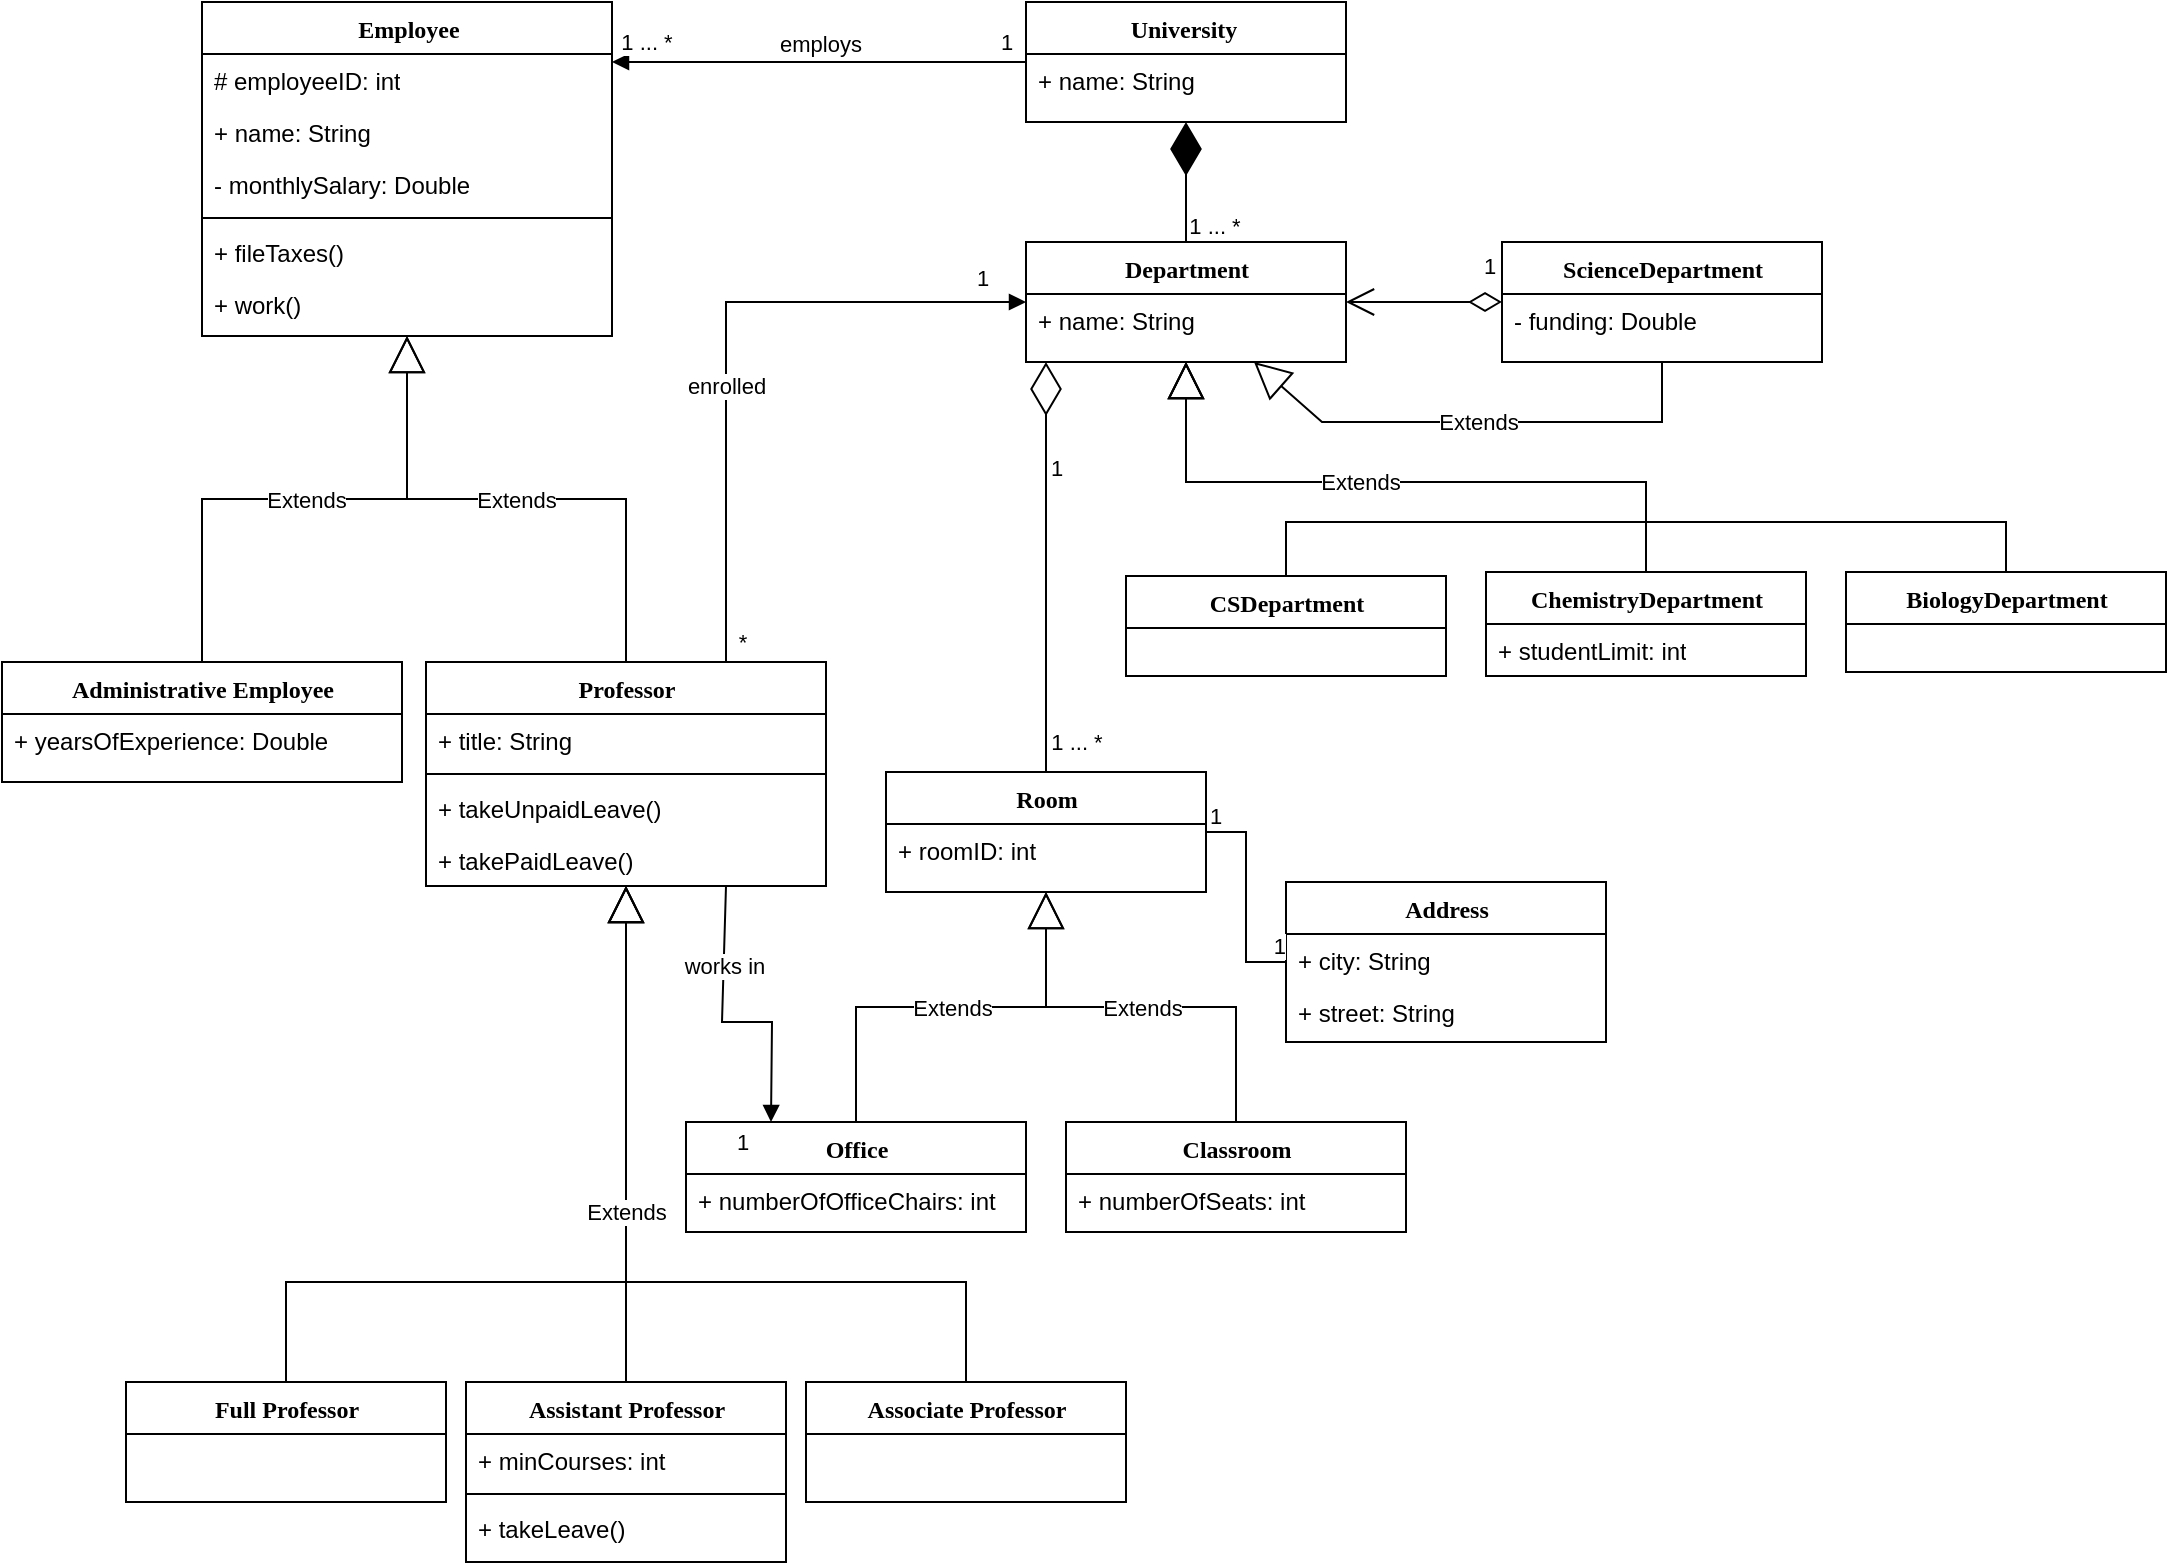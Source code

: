 <mxfile version="15.5.9" type="github">
  <diagram name="Page-1" id="6133507b-19e7-1e82-6fc7-422aa6c4b21f">
    <mxGraphModel dx="1422" dy="762" grid="1" gridSize="10" guides="1" tooltips="1" connect="1" arrows="1" fold="1" page="1" pageScale="1" pageWidth="1100" pageHeight="850" background="none" math="0" shadow="0">
      <root>
        <mxCell id="0" />
        <mxCell id="1" parent="0" />
        <mxCell id="78961159f06e98e8-17" value="University&amp;nbsp;" style="swimlane;html=1;fontStyle=1;align=center;verticalAlign=top;childLayout=stackLayout;horizontal=1;startSize=26;horizontalStack=0;resizeParent=1;resizeLast=0;collapsible=1;marginBottom=0;swimlaneFillColor=#ffffff;rounded=0;shadow=0;comic=0;labelBackgroundColor=none;strokeWidth=1;fillColor=none;fontFamily=Verdana;fontSize=12" parent="1" vertex="1">
          <mxGeometry x="522" y="40" width="160" height="60" as="geometry" />
        </mxCell>
        <mxCell id="78961159f06e98e8-23" value="+ name: String" style="text;html=1;strokeColor=none;fillColor=none;align=left;verticalAlign=top;spacingLeft=4;spacingRight=4;whiteSpace=wrap;overflow=hidden;rotatable=0;points=[[0,0.5],[1,0.5]];portConstraint=eastwest;" parent="78961159f06e98e8-17" vertex="1">
          <mxGeometry y="26" width="160" height="26" as="geometry" />
        </mxCell>
        <mxCell id="gcUvP2jghbVTYusqyTfN-41" value="" style="endArrow=diamondThin;endFill=1;endSize=24;html=1;rounded=0;edgeStyle=elbowEdgeStyle;elbow=vertical;entryX=0.5;entryY=1;entryDx=0;entryDy=0;" parent="1" source="qH-ci81VB0g3E8EAZ0NB-1" target="78961159f06e98e8-17" edge="1">
          <mxGeometry width="160" relative="1" as="geometry">
            <mxPoint x="597" y="141" as="sourcePoint" />
            <mxPoint x="687" y="400" as="targetPoint" />
          </mxGeometry>
        </mxCell>
        <mxCell id="gcUvP2jghbVTYusqyTfN-112" value="1 ... *" style="edgeLabel;html=1;align=center;verticalAlign=middle;resizable=0;points=[];" parent="gcUvP2jghbVTYusqyTfN-41" vertex="1" connectable="0">
          <mxGeometry x="-0.52" y="2" relative="1" as="geometry">
            <mxPoint x="16" y="6" as="offset" />
          </mxGeometry>
        </mxCell>
        <mxCell id="gcUvP2jghbVTYusqyTfN-43" value="ScienceDepartment" style="swimlane;html=1;fontStyle=1;align=center;verticalAlign=top;childLayout=stackLayout;horizontal=1;startSize=26;horizontalStack=0;resizeParent=1;resizeLast=0;collapsible=1;marginBottom=0;swimlaneFillColor=#ffffff;rounded=0;shadow=0;comic=0;labelBackgroundColor=none;strokeWidth=1;fillColor=none;fontFamily=Verdana;fontSize=12" parent="1" vertex="1">
          <mxGeometry x="760" y="160" width="160" height="60" as="geometry" />
        </mxCell>
        <mxCell id="qH-ci81VB0g3E8EAZ0NB-3" value="- funding: Double" style="text;html=1;strokeColor=none;fillColor=none;align=left;verticalAlign=top;spacingLeft=4;spacingRight=4;whiteSpace=wrap;overflow=hidden;rotatable=0;points=[[0,0.5],[1,0.5]];portConstraint=eastwest;" vertex="1" parent="gcUvP2jghbVTYusqyTfN-43">
          <mxGeometry y="26" width="160" height="26" as="geometry" />
        </mxCell>
        <mxCell id="gcUvP2jghbVTYusqyTfN-50" value="Room" style="swimlane;html=1;fontStyle=1;align=center;verticalAlign=top;childLayout=stackLayout;horizontal=1;startSize=26;horizontalStack=0;resizeParent=1;resizeLast=0;collapsible=1;marginBottom=0;swimlaneFillColor=#ffffff;rounded=0;shadow=0;comic=0;labelBackgroundColor=none;strokeWidth=1;fillColor=none;fontFamily=Verdana;fontSize=12" parent="1" vertex="1">
          <mxGeometry x="452" y="425" width="160" height="60" as="geometry" />
        </mxCell>
        <mxCell id="gcUvP2jghbVTYusqyTfN-51" value="+ roomID: int" style="text;html=1;strokeColor=none;fillColor=none;align=left;verticalAlign=top;spacingLeft=4;spacingRight=4;whiteSpace=wrap;overflow=hidden;rotatable=0;points=[[0,0.5],[1,0.5]];portConstraint=eastwest;" parent="gcUvP2jghbVTYusqyTfN-50" vertex="1">
          <mxGeometry y="26" width="160" height="26" as="geometry" />
        </mxCell>
        <mxCell id="gcUvP2jghbVTYusqyTfN-53" value="Classroom" style="swimlane;html=1;fontStyle=1;align=center;verticalAlign=top;childLayout=stackLayout;horizontal=1;startSize=26;horizontalStack=0;resizeParent=1;resizeLast=0;collapsible=1;marginBottom=0;swimlaneFillColor=#ffffff;rounded=0;shadow=0;comic=0;labelBackgroundColor=none;strokeWidth=1;fillColor=none;fontFamily=Verdana;fontSize=12" parent="1" vertex="1">
          <mxGeometry x="542" y="600" width="170" height="55" as="geometry" />
        </mxCell>
        <mxCell id="gcUvP2jghbVTYusqyTfN-54" value="+ numberOfSeats: int" style="text;html=1;strokeColor=none;fillColor=none;align=left;verticalAlign=top;spacingLeft=4;spacingRight=4;whiteSpace=wrap;overflow=hidden;rotatable=0;points=[[0,0.5],[1,0.5]];portConstraint=eastwest;" parent="gcUvP2jghbVTYusqyTfN-53" vertex="1">
          <mxGeometry y="26" width="170" height="26" as="geometry" />
        </mxCell>
        <mxCell id="gcUvP2jghbVTYusqyTfN-56" value="Office" style="swimlane;html=1;fontStyle=1;align=center;verticalAlign=top;childLayout=stackLayout;horizontal=1;startSize=26;horizontalStack=0;resizeParent=1;resizeLast=0;collapsible=1;marginBottom=0;swimlaneFillColor=#ffffff;rounded=0;shadow=0;comic=0;labelBackgroundColor=none;strokeWidth=1;fillColor=none;fontFamily=Verdana;fontSize=12" parent="1" vertex="1">
          <mxGeometry x="352" y="600" width="170" height="55" as="geometry" />
        </mxCell>
        <mxCell id="gcUvP2jghbVTYusqyTfN-57" value="+ numberOfOfficeChairs: int" style="text;html=1;strokeColor=none;fillColor=none;align=left;verticalAlign=top;spacingLeft=4;spacingRight=4;whiteSpace=wrap;overflow=hidden;rotatable=0;points=[[0,0.5],[1,0.5]];portConstraint=eastwest;" parent="gcUvP2jghbVTYusqyTfN-56" vertex="1">
          <mxGeometry y="26" width="170" height="26" as="geometry" />
        </mxCell>
        <mxCell id="gcUvP2jghbVTYusqyTfN-59" value="Extends" style="endArrow=block;endSize=16;endFill=0;html=1;rounded=0;edgeStyle=elbowEdgeStyle;elbow=vertical;" parent="1" source="gcUvP2jghbVTYusqyTfN-56" target="gcUvP2jghbVTYusqyTfN-50" edge="1">
          <mxGeometry width="160" relative="1" as="geometry">
            <mxPoint x="527" y="440" as="sourcePoint" />
            <mxPoint x="687" y="440" as="targetPoint" />
          </mxGeometry>
        </mxCell>
        <mxCell id="gcUvP2jghbVTYusqyTfN-61" value="Extends" style="endArrow=block;endSize=16;endFill=0;html=1;rounded=0;edgeStyle=elbowEdgeStyle;elbow=vertical;" parent="1" source="gcUvP2jghbVTYusqyTfN-53" target="gcUvP2jghbVTYusqyTfN-50" edge="1">
          <mxGeometry width="160" relative="1" as="geometry">
            <mxPoint x="527" y="440" as="sourcePoint" />
            <mxPoint x="687" y="440" as="targetPoint" />
          </mxGeometry>
        </mxCell>
        <mxCell id="gcUvP2jghbVTYusqyTfN-62" value="" style="endArrow=diamondThin;endFill=0;endSize=24;html=1;rounded=0;edgeStyle=elbowEdgeStyle;elbow=vertical;exitX=0.5;exitY=0;exitDx=0;exitDy=0;" parent="1" source="gcUvP2jghbVTYusqyTfN-50" target="qH-ci81VB0g3E8EAZ0NB-1" edge="1">
          <mxGeometry width="160" relative="1" as="geometry">
            <mxPoint x="527" y="400" as="sourcePoint" />
            <mxPoint x="687" y="400" as="targetPoint" />
            <Array as="points">
              <mxPoint x="532" y="260" />
              <mxPoint x="602" y="290" />
              <mxPoint x="592" y="390" />
            </Array>
          </mxGeometry>
        </mxCell>
        <mxCell id="gcUvP2jghbVTYusqyTfN-109" value="1" style="edgeLabel;html=1;align=center;verticalAlign=middle;resizable=0;points=[];" parent="gcUvP2jghbVTYusqyTfN-62" vertex="1" connectable="0">
          <mxGeometry x="0.74" relative="1" as="geometry">
            <mxPoint x="5" y="26" as="offset" />
          </mxGeometry>
        </mxCell>
        <mxCell id="gcUvP2jghbVTYusqyTfN-110" value="1 ... *" style="edgeLabel;html=1;align=center;verticalAlign=middle;resizable=0;points=[];" parent="gcUvP2jghbVTYusqyTfN-62" vertex="1" connectable="0">
          <mxGeometry x="-0.644" relative="1" as="geometry">
            <mxPoint x="15" y="21" as="offset" />
          </mxGeometry>
        </mxCell>
        <mxCell id="gcUvP2jghbVTYusqyTfN-68" value="Employee" style="swimlane;html=1;fontStyle=1;align=center;verticalAlign=top;childLayout=stackLayout;horizontal=1;startSize=26;horizontalStack=0;resizeParent=1;resizeLast=0;collapsible=1;marginBottom=0;swimlaneFillColor=#ffffff;rounded=0;shadow=0;comic=0;labelBackgroundColor=none;strokeWidth=1;fillColor=none;fontFamily=Verdana;fontSize=12" parent="1" vertex="1">
          <mxGeometry x="110" y="40" width="205" height="167" as="geometry" />
        </mxCell>
        <mxCell id="gcUvP2jghbVTYusqyTfN-69" value="# employeeID: int" style="text;html=1;strokeColor=none;fillColor=none;align=left;verticalAlign=top;spacingLeft=4;spacingRight=4;whiteSpace=wrap;overflow=hidden;rotatable=0;points=[[0,0.5],[1,0.5]];portConstraint=eastwest;" parent="gcUvP2jghbVTYusqyTfN-68" vertex="1">
          <mxGeometry y="26" width="205" height="26" as="geometry" />
        </mxCell>
        <mxCell id="gcUvP2jghbVTYusqyTfN-74" value="+ name: String" style="text;html=1;strokeColor=none;fillColor=none;align=left;verticalAlign=top;spacingLeft=4;spacingRight=4;whiteSpace=wrap;overflow=hidden;rotatable=0;points=[[0,0.5],[1,0.5]];portConstraint=eastwest;" parent="gcUvP2jghbVTYusqyTfN-68" vertex="1">
          <mxGeometry y="52" width="205" height="26" as="geometry" />
        </mxCell>
        <mxCell id="gcUvP2jghbVTYusqyTfN-75" value="- monthlySalary: Double" style="text;html=1;strokeColor=none;fillColor=none;align=left;verticalAlign=top;spacingLeft=4;spacingRight=4;whiteSpace=wrap;overflow=hidden;rotatable=0;points=[[0,0.5],[1,0.5]];portConstraint=eastwest;" parent="gcUvP2jghbVTYusqyTfN-68" vertex="1">
          <mxGeometry y="78" width="205" height="26" as="geometry" />
        </mxCell>
        <mxCell id="gcUvP2jghbVTYusqyTfN-70" value="" style="line;html=1;strokeWidth=1;fillColor=none;align=left;verticalAlign=middle;spacingTop=-1;spacingLeft=3;spacingRight=3;rotatable=0;labelPosition=right;points=[];portConstraint=eastwest;" parent="gcUvP2jghbVTYusqyTfN-68" vertex="1">
          <mxGeometry y="104" width="205" height="8" as="geometry" />
        </mxCell>
        <mxCell id="gcUvP2jghbVTYusqyTfN-71" value="+ fileTaxes()" style="text;html=1;strokeColor=none;fillColor=none;align=left;verticalAlign=top;spacingLeft=4;spacingRight=4;whiteSpace=wrap;overflow=hidden;rotatable=0;points=[[0,0.5],[1,0.5]];portConstraint=eastwest;" parent="gcUvP2jghbVTYusqyTfN-68" vertex="1">
          <mxGeometry y="112" width="205" height="26" as="geometry" />
        </mxCell>
        <mxCell id="gcUvP2jghbVTYusqyTfN-72" value="+ work()" style="text;html=1;strokeColor=none;fillColor=none;align=left;verticalAlign=top;spacingLeft=4;spacingRight=4;whiteSpace=wrap;overflow=hidden;rotatable=0;points=[[0,0.5],[1,0.5]];portConstraint=eastwest;" parent="gcUvP2jghbVTYusqyTfN-68" vertex="1">
          <mxGeometry y="138" width="205" height="26" as="geometry" />
        </mxCell>
        <mxCell id="gcUvP2jghbVTYusqyTfN-77" value="Administrative Employee" style="swimlane;html=1;fontStyle=1;align=center;verticalAlign=top;childLayout=stackLayout;horizontal=1;startSize=26;horizontalStack=0;resizeParent=1;resizeLast=0;collapsible=1;marginBottom=0;swimlaneFillColor=#ffffff;rounded=0;shadow=0;comic=0;labelBackgroundColor=none;strokeWidth=1;fillColor=none;fontFamily=Verdana;fontSize=12" parent="1" vertex="1">
          <mxGeometry x="10" y="370" width="200" height="60" as="geometry" />
        </mxCell>
        <mxCell id="gcUvP2jghbVTYusqyTfN-79" value="+ yearsOfExperience: Double" style="text;html=1;strokeColor=none;fillColor=none;align=left;verticalAlign=top;spacingLeft=4;spacingRight=4;whiteSpace=wrap;overflow=hidden;rotatable=0;points=[[0,0.5],[1,0.5]];portConstraint=eastwest;" parent="gcUvP2jghbVTYusqyTfN-77" vertex="1">
          <mxGeometry y="26" width="200" height="26" as="geometry" />
        </mxCell>
        <mxCell id="gcUvP2jghbVTYusqyTfN-84" value="Professor" style="swimlane;html=1;fontStyle=1;align=center;verticalAlign=top;childLayout=stackLayout;horizontal=1;startSize=26;horizontalStack=0;resizeParent=1;resizeLast=0;collapsible=1;marginBottom=0;swimlaneFillColor=#ffffff;rounded=0;shadow=0;comic=0;labelBackgroundColor=none;strokeWidth=1;fillColor=none;fontFamily=Verdana;fontSize=12" parent="1" vertex="1">
          <mxGeometry x="222" y="370" width="200" height="112" as="geometry" />
        </mxCell>
        <mxCell id="gcUvP2jghbVTYusqyTfN-85" value="+ title: String" style="text;html=1;strokeColor=none;fillColor=none;align=left;verticalAlign=top;spacingLeft=4;spacingRight=4;whiteSpace=wrap;overflow=hidden;rotatable=0;points=[[0,0.5],[1,0.5]];portConstraint=eastwest;" parent="gcUvP2jghbVTYusqyTfN-84" vertex="1">
          <mxGeometry y="26" width="200" height="26" as="geometry" />
        </mxCell>
        <mxCell id="gcUvP2jghbVTYusqyTfN-104" value="" style="line;html=1;strokeWidth=1;fillColor=none;align=left;verticalAlign=middle;spacingTop=-1;spacingLeft=3;spacingRight=3;rotatable=0;labelPosition=right;points=[];portConstraint=eastwest;" parent="gcUvP2jghbVTYusqyTfN-84" vertex="1">
          <mxGeometry y="52" width="200" height="8" as="geometry" />
        </mxCell>
        <mxCell id="qH-ci81VB0g3E8EAZ0NB-45" value="+ takeUnpaidLeave()" style="text;html=1;strokeColor=none;fillColor=none;align=left;verticalAlign=top;spacingLeft=4;spacingRight=4;whiteSpace=wrap;overflow=hidden;rotatable=0;points=[[0,0.5],[1,0.5]];portConstraint=eastwest;" vertex="1" parent="gcUvP2jghbVTYusqyTfN-84">
          <mxGeometry y="60" width="200" height="26" as="geometry" />
        </mxCell>
        <mxCell id="gcUvP2jghbVTYusqyTfN-105" value="+ takePaidLeave()" style="text;html=1;strokeColor=none;fillColor=none;align=left;verticalAlign=top;spacingLeft=4;spacingRight=4;whiteSpace=wrap;overflow=hidden;rotatable=0;points=[[0,0.5],[1,0.5]];portConstraint=eastwest;" parent="gcUvP2jghbVTYusqyTfN-84" vertex="1">
          <mxGeometry y="86" width="200" height="26" as="geometry" />
        </mxCell>
        <mxCell id="gcUvP2jghbVTYusqyTfN-86" value="Assistant Professor" style="swimlane;html=1;fontStyle=1;align=center;verticalAlign=top;childLayout=stackLayout;horizontal=1;startSize=26;horizontalStack=0;resizeParent=1;resizeLast=0;collapsible=1;marginBottom=0;swimlaneFillColor=#ffffff;rounded=0;shadow=0;comic=0;labelBackgroundColor=none;strokeWidth=1;fillColor=none;fontFamily=Verdana;fontSize=12" parent="1" vertex="1">
          <mxGeometry x="242" y="730" width="160" height="90" as="geometry" />
        </mxCell>
        <mxCell id="gcUvP2jghbVTYusqyTfN-103" value="+ minCourses: int" style="text;html=1;strokeColor=none;fillColor=none;align=left;verticalAlign=top;spacingLeft=4;spacingRight=4;whiteSpace=wrap;overflow=hidden;rotatable=0;points=[[0,0.5],[1,0.5]];portConstraint=eastwest;" parent="gcUvP2jghbVTYusqyTfN-86" vertex="1">
          <mxGeometry y="26" width="160" height="26" as="geometry" />
        </mxCell>
        <mxCell id="gcUvP2jghbVTYusqyTfN-99" value="" style="line;html=1;strokeWidth=1;fillColor=none;align=left;verticalAlign=middle;spacingTop=-1;spacingLeft=3;spacingRight=3;rotatable=0;labelPosition=right;points=[];portConstraint=eastwest;" parent="gcUvP2jghbVTYusqyTfN-86" vertex="1">
          <mxGeometry y="52" width="160" height="8" as="geometry" />
        </mxCell>
        <mxCell id="gcUvP2jghbVTYusqyTfN-101" value="+ takeLeave()" style="text;html=1;strokeColor=none;fillColor=none;align=left;verticalAlign=top;spacingLeft=4;spacingRight=4;whiteSpace=wrap;overflow=hidden;rotatable=0;points=[[0,0.5],[1,0.5]];portConstraint=eastwest;" parent="gcUvP2jghbVTYusqyTfN-86" vertex="1">
          <mxGeometry y="60" width="160" height="26" as="geometry" />
        </mxCell>
        <mxCell id="gcUvP2jghbVTYusqyTfN-88" value="Full Professor" style="swimlane;html=1;fontStyle=1;align=center;verticalAlign=top;childLayout=stackLayout;horizontal=1;startSize=26;horizontalStack=0;resizeParent=1;resizeLast=0;collapsible=1;marginBottom=0;swimlaneFillColor=#ffffff;rounded=0;shadow=0;comic=0;labelBackgroundColor=none;strokeWidth=1;fillColor=none;fontFamily=Verdana;fontSize=12" parent="1" vertex="1">
          <mxGeometry x="72" y="730" width="160" height="60" as="geometry" />
        </mxCell>
        <mxCell id="gcUvP2jghbVTYusqyTfN-90" value="Associate Professor" style="swimlane;html=1;fontStyle=1;align=center;verticalAlign=top;childLayout=stackLayout;horizontal=1;startSize=26;horizontalStack=0;resizeParent=1;resizeLast=0;collapsible=1;marginBottom=0;swimlaneFillColor=#ffffff;rounded=0;shadow=0;comic=0;labelBackgroundColor=none;strokeWidth=1;fillColor=none;fontFamily=Verdana;fontSize=12" parent="1" vertex="1">
          <mxGeometry x="412" y="730" width="160" height="60" as="geometry" />
        </mxCell>
        <mxCell id="gcUvP2jghbVTYusqyTfN-92" value="Extends" style="endArrow=block;endSize=16;endFill=0;html=1;rounded=0;edgeStyle=elbowEdgeStyle;elbow=vertical;" parent="1" source="gcUvP2jghbVTYusqyTfN-77" target="gcUvP2jghbVTYusqyTfN-68" edge="1">
          <mxGeometry width="160" relative="1" as="geometry">
            <mxPoint x="527" y="400" as="sourcePoint" />
            <mxPoint x="687" y="400" as="targetPoint" />
          </mxGeometry>
        </mxCell>
        <mxCell id="gcUvP2jghbVTYusqyTfN-93" value="Extends" style="endArrow=block;endSize=16;endFill=0;html=1;rounded=0;edgeStyle=elbowEdgeStyle;elbow=vertical;" parent="1" source="gcUvP2jghbVTYusqyTfN-84" target="gcUvP2jghbVTYusqyTfN-68" edge="1">
          <mxGeometry width="160" relative="1" as="geometry">
            <mxPoint x="527" y="400" as="sourcePoint" />
            <mxPoint x="687" y="400" as="targetPoint" />
          </mxGeometry>
        </mxCell>
        <mxCell id="gcUvP2jghbVTYusqyTfN-94" value="" style="endArrow=block;endSize=16;endFill=0;html=1;rounded=0;edgeStyle=elbowEdgeStyle;elbow=vertical;" parent="1" source="gcUvP2jghbVTYusqyTfN-86" target="gcUvP2jghbVTYusqyTfN-84" edge="1">
          <mxGeometry width="160" relative="1" as="geometry">
            <mxPoint x="127" y="400" as="sourcePoint" />
            <mxPoint x="287" y="400" as="targetPoint" />
          </mxGeometry>
        </mxCell>
        <mxCell id="gcUvP2jghbVTYusqyTfN-95" value="Extends" style="endArrow=block;endSize=16;endFill=0;html=1;rounded=0;edgeStyle=elbowEdgeStyle;elbow=vertical;" parent="1" source="gcUvP2jghbVTYusqyTfN-90" target="gcUvP2jghbVTYusqyTfN-84" edge="1">
          <mxGeometry x="0.216" width="160" relative="1" as="geometry">
            <mxPoint x="127" y="400" as="sourcePoint" />
            <mxPoint x="167" y="510" as="targetPoint" />
            <Array as="points">
              <mxPoint x="322" y="680" />
            </Array>
            <mxPoint y="-1" as="offset" />
          </mxGeometry>
        </mxCell>
        <mxCell id="gcUvP2jghbVTYusqyTfN-96" value="Extends" style="endArrow=block;endSize=16;endFill=0;html=1;rounded=0;edgeStyle=elbowEdgeStyle;elbow=vertical;" parent="1" source="gcUvP2jghbVTYusqyTfN-88" target="gcUvP2jghbVTYusqyTfN-84" edge="1">
          <mxGeometry x="0.216" width="160" relative="1" as="geometry">
            <mxPoint x="127" y="400" as="sourcePoint" />
            <mxPoint x="287" y="400" as="targetPoint" />
            <Array as="points">
              <mxPoint x="152" y="680" />
            </Array>
            <mxPoint y="-1" as="offset" />
          </mxGeometry>
        </mxCell>
        <mxCell id="gcUvP2jghbVTYusqyTfN-113" value="employs" style="html=1;verticalAlign=bottom;endArrow=block;rounded=0;edgeStyle=elbowEdgeStyle;elbow=vertical;" parent="1" source="78961159f06e98e8-17" target="gcUvP2jghbVTYusqyTfN-68" edge="1">
          <mxGeometry width="80" relative="1" as="geometry">
            <mxPoint x="367" y="400" as="sourcePoint" />
            <mxPoint x="447" y="400" as="targetPoint" />
          </mxGeometry>
        </mxCell>
        <mxCell id="gcUvP2jghbVTYusqyTfN-114" value="1" style="edgeLabel;html=1;align=center;verticalAlign=middle;resizable=0;points=[];" parent="gcUvP2jghbVTYusqyTfN-113" vertex="1" connectable="0">
          <mxGeometry x="-0.9" y="-1" relative="1" as="geometry">
            <mxPoint y="-9" as="offset" />
          </mxGeometry>
        </mxCell>
        <mxCell id="gcUvP2jghbVTYusqyTfN-115" value="1 ... *" style="edgeLabel;html=1;align=center;verticalAlign=middle;resizable=0;points=[];" parent="gcUvP2jghbVTYusqyTfN-113" vertex="1" connectable="0">
          <mxGeometry x="0.9" y="5" relative="1" as="geometry">
            <mxPoint x="6" y="-15" as="offset" />
          </mxGeometry>
        </mxCell>
        <mxCell id="qH-ci81VB0g3E8EAZ0NB-1" value="Department" style="swimlane;html=1;fontStyle=1;align=center;verticalAlign=top;childLayout=stackLayout;horizontal=1;startSize=26;horizontalStack=0;resizeParent=1;resizeLast=0;collapsible=1;marginBottom=0;swimlaneFillColor=#ffffff;rounded=0;shadow=0;comic=0;labelBackgroundColor=none;strokeWidth=1;fillColor=none;fontFamily=Verdana;fontSize=12" vertex="1" parent="1">
          <mxGeometry x="522" y="160" width="160" height="60" as="geometry" />
        </mxCell>
        <mxCell id="qH-ci81VB0g3E8EAZ0NB-2" value="+ name: String" style="text;html=1;strokeColor=none;fillColor=none;align=left;verticalAlign=top;spacingLeft=4;spacingRight=4;whiteSpace=wrap;overflow=hidden;rotatable=0;points=[[0,0.5],[1,0.5]];portConstraint=eastwest;" vertex="1" parent="qH-ci81VB0g3E8EAZ0NB-1">
          <mxGeometry y="26" width="160" height="26" as="geometry" />
        </mxCell>
        <mxCell id="qH-ci81VB0g3E8EAZ0NB-6" value="Address" style="swimlane;html=1;fontStyle=1;align=center;verticalAlign=top;childLayout=stackLayout;horizontal=1;startSize=26;horizontalStack=0;resizeParent=1;resizeLast=0;collapsible=1;marginBottom=0;swimlaneFillColor=#ffffff;rounded=0;shadow=0;comic=0;labelBackgroundColor=none;strokeWidth=1;fillColor=none;fontFamily=Verdana;fontSize=12" vertex="1" parent="1">
          <mxGeometry x="652" y="480" width="160" height="80" as="geometry" />
        </mxCell>
        <mxCell id="qH-ci81VB0g3E8EAZ0NB-7" value="+ city: String" style="text;html=1;strokeColor=none;fillColor=none;align=left;verticalAlign=top;spacingLeft=4;spacingRight=4;whiteSpace=wrap;overflow=hidden;rotatable=0;points=[[0,0.5],[1,0.5]];portConstraint=eastwest;" vertex="1" parent="qH-ci81VB0g3E8EAZ0NB-6">
          <mxGeometry y="26" width="160" height="26" as="geometry" />
        </mxCell>
        <mxCell id="qH-ci81VB0g3E8EAZ0NB-8" value="+ street: String" style="text;html=1;strokeColor=none;fillColor=none;align=left;verticalAlign=top;spacingLeft=4;spacingRight=4;whiteSpace=wrap;overflow=hidden;rotatable=0;points=[[0,0.5],[1,0.5]];portConstraint=eastwest;" vertex="1" parent="qH-ci81VB0g3E8EAZ0NB-6">
          <mxGeometry y="52" width="160" height="26" as="geometry" />
        </mxCell>
        <mxCell id="qH-ci81VB0g3E8EAZ0NB-11" value="" style="endArrow=none;html=1;edgeStyle=orthogonalEdgeStyle;rounded=0;" edge="1" parent="1" source="gcUvP2jghbVTYusqyTfN-50" target="qH-ci81VB0g3E8EAZ0NB-6">
          <mxGeometry relative="1" as="geometry">
            <mxPoint x="772" y="510" as="sourcePoint" />
            <mxPoint x="932" y="510" as="targetPoint" />
          </mxGeometry>
        </mxCell>
        <mxCell id="qH-ci81VB0g3E8EAZ0NB-12" value="1" style="edgeLabel;resizable=0;html=1;align=left;verticalAlign=bottom;" connectable="0" vertex="1" parent="qH-ci81VB0g3E8EAZ0NB-11">
          <mxGeometry x="-1" relative="1" as="geometry" />
        </mxCell>
        <mxCell id="qH-ci81VB0g3E8EAZ0NB-13" value="1" style="edgeLabel;resizable=0;html=1;align=right;verticalAlign=bottom;" connectable="0" vertex="1" parent="qH-ci81VB0g3E8EAZ0NB-11">
          <mxGeometry x="1" relative="1" as="geometry" />
        </mxCell>
        <mxCell id="qH-ci81VB0g3E8EAZ0NB-17" value="BiologyDepartment" style="swimlane;html=1;fontStyle=1;align=center;verticalAlign=top;childLayout=stackLayout;horizontal=1;startSize=26;horizontalStack=0;resizeParent=1;resizeLast=0;collapsible=1;marginBottom=0;swimlaneFillColor=#ffffff;rounded=0;shadow=0;comic=0;labelBackgroundColor=none;strokeWidth=1;fillColor=none;fontFamily=Verdana;fontSize=12" vertex="1" parent="1">
          <mxGeometry x="932" y="325" width="160" height="50" as="geometry" />
        </mxCell>
        <mxCell id="qH-ci81VB0g3E8EAZ0NB-26" value="works in" style="html=1;verticalAlign=bottom;endArrow=block;rounded=0;exitX=0.75;exitY=1;exitDx=0;exitDy=0;entryX=0.25;entryY=0;entryDx=0;entryDy=0;" edge="1" parent="1" source="gcUvP2jghbVTYusqyTfN-84" target="gcUvP2jghbVTYusqyTfN-56">
          <mxGeometry x="-0.308" width="80" relative="1" as="geometry">
            <mxPoint x="259" y="513" as="sourcePoint" />
            <mxPoint x="370" y="628" as="targetPoint" />
            <Array as="points">
              <mxPoint x="370" y="550" />
              <mxPoint x="395" y="550" />
            </Array>
            <mxPoint as="offset" />
          </mxGeometry>
        </mxCell>
        <mxCell id="qH-ci81VB0g3E8EAZ0NB-41" value="1" style="edgeLabel;html=1;align=center;verticalAlign=middle;resizable=0;points=[];" vertex="1" connectable="0" parent="qH-ci81VB0g3E8EAZ0NB-26">
          <mxGeometry x="-0.766" y="1" relative="1" as="geometry">
            <mxPoint x="7" y="111" as="offset" />
          </mxGeometry>
        </mxCell>
        <mxCell id="qH-ci81VB0g3E8EAZ0NB-28" value="ChemistryDepartment" style="swimlane;html=1;fontStyle=1;align=center;verticalAlign=top;childLayout=stackLayout;horizontal=1;startSize=26;horizontalStack=0;resizeParent=1;resizeLast=0;collapsible=1;marginBottom=0;swimlaneFillColor=#ffffff;rounded=0;shadow=0;comic=0;labelBackgroundColor=none;strokeWidth=1;fillColor=none;fontFamily=Verdana;fontSize=12" vertex="1" parent="1">
          <mxGeometry x="752" y="325" width="160" height="52" as="geometry" />
        </mxCell>
        <mxCell id="qH-ci81VB0g3E8EAZ0NB-32" value="+ studentLimit: int" style="text;html=1;strokeColor=none;fillColor=none;align=left;verticalAlign=top;spacingLeft=4;spacingRight=4;whiteSpace=wrap;overflow=hidden;rotatable=0;points=[[0,0.5],[1,0.5]];portConstraint=eastwest;" vertex="1" parent="qH-ci81VB0g3E8EAZ0NB-28">
          <mxGeometry y="26" width="160" height="26" as="geometry" />
        </mxCell>
        <mxCell id="qH-ci81VB0g3E8EAZ0NB-33" value="CSDepartment" style="swimlane;html=1;fontStyle=1;align=center;verticalAlign=top;childLayout=stackLayout;horizontal=1;startSize=26;horizontalStack=0;resizeParent=1;resizeLast=0;collapsible=1;marginBottom=0;swimlaneFillColor=#ffffff;rounded=0;shadow=0;comic=0;labelBackgroundColor=none;strokeWidth=1;fillColor=none;fontFamily=Verdana;fontSize=12" vertex="1" parent="1">
          <mxGeometry x="572" y="327" width="160" height="50" as="geometry" />
        </mxCell>
        <mxCell id="qH-ci81VB0g3E8EAZ0NB-35" value="1" style="endArrow=open;html=1;endSize=12;startArrow=diamondThin;startSize=14;startFill=0;edgeStyle=orthogonalEdgeStyle;align=left;verticalAlign=bottom;rounded=0;" edge="1" parent="1" source="gcUvP2jghbVTYusqyTfN-43" target="qH-ci81VB0g3E8EAZ0NB-1">
          <mxGeometry x="-0.75" y="-9" relative="1" as="geometry">
            <mxPoint x="402" y="300" as="sourcePoint" />
            <mxPoint x="562" y="300" as="targetPoint" />
            <mxPoint x="-1" as="offset" />
          </mxGeometry>
        </mxCell>
        <mxCell id="qH-ci81VB0g3E8EAZ0NB-36" value="" style="endArrow=block;endSize=16;endFill=0;html=1;rounded=0;" edge="1" parent="1" source="qH-ci81VB0g3E8EAZ0NB-17" target="qH-ci81VB0g3E8EAZ0NB-1">
          <mxGeometry x="-0.45" y="-40" width="160" relative="1" as="geometry">
            <mxPoint x="402" y="400" as="sourcePoint" />
            <mxPoint x="562" y="400" as="targetPoint" />
            <Array as="points">
              <mxPoint x="1012" y="300" />
              <mxPoint x="832" y="300" />
              <mxPoint x="832" y="280" />
              <mxPoint x="602" y="280" />
            </Array>
            <mxPoint as="offset" />
          </mxGeometry>
        </mxCell>
        <mxCell id="qH-ci81VB0g3E8EAZ0NB-37" value="" style="endArrow=block;endSize=16;endFill=0;html=1;rounded=0;" edge="1" parent="1" source="qH-ci81VB0g3E8EAZ0NB-33" target="qH-ci81VB0g3E8EAZ0NB-1">
          <mxGeometry x="-0.406" y="-120" width="160" relative="1" as="geometry">
            <mxPoint x="402" y="400" as="sourcePoint" />
            <mxPoint x="562" y="400" as="targetPoint" />
            <Array as="points">
              <mxPoint x="652" y="300" />
              <mxPoint x="832" y="300" />
              <mxPoint x="832" y="280" />
              <mxPoint x="602" y="280" />
            </Array>
            <mxPoint x="1" as="offset" />
          </mxGeometry>
        </mxCell>
        <mxCell id="qH-ci81VB0g3E8EAZ0NB-38" value="Extends" style="endArrow=block;endSize=16;endFill=0;html=1;rounded=0;" edge="1" parent="1" source="qH-ci81VB0g3E8EAZ0NB-28" target="qH-ci81VB0g3E8EAZ0NB-1">
          <mxGeometry x="0.124" width="160" relative="1" as="geometry">
            <mxPoint x="402" y="400" as="sourcePoint" />
            <mxPoint x="562" y="400" as="targetPoint" />
            <Array as="points">
              <mxPoint x="832" y="280" />
              <mxPoint x="602" y="280" />
            </Array>
            <mxPoint as="offset" />
          </mxGeometry>
        </mxCell>
        <mxCell id="qH-ci81VB0g3E8EAZ0NB-39" value="Extends" style="endArrow=block;endSize=16;endFill=0;html=1;rounded=0;" edge="1" parent="1" source="gcUvP2jghbVTYusqyTfN-43" target="qH-ci81VB0g3E8EAZ0NB-1">
          <mxGeometry width="160" relative="1" as="geometry">
            <mxPoint x="520" y="460" as="sourcePoint" />
            <mxPoint x="680" y="460" as="targetPoint" />
            <Array as="points">
              <mxPoint x="840" y="250" />
              <mxPoint x="670" y="250" />
            </Array>
          </mxGeometry>
        </mxCell>
        <mxCell id="qH-ci81VB0g3E8EAZ0NB-40" value="enrolled" style="html=1;verticalAlign=bottom;endArrow=block;rounded=0;exitX=0.75;exitY=0;exitDx=0;exitDy=0;" edge="1" parent="1" source="gcUvP2jghbVTYusqyTfN-84" target="qH-ci81VB0g3E8EAZ0NB-1">
          <mxGeometry x="-0.212" width="80" relative="1" as="geometry">
            <mxPoint x="560" y="460" as="sourcePoint" />
            <mxPoint x="640" y="460" as="targetPoint" />
            <Array as="points">
              <mxPoint x="372" y="190" />
            </Array>
            <mxPoint y="1" as="offset" />
          </mxGeometry>
        </mxCell>
        <mxCell id="qH-ci81VB0g3E8EAZ0NB-42" value="1" style="edgeLabel;html=1;align=center;verticalAlign=middle;resizable=0;points=[];" vertex="1" connectable="0" parent="qH-ci81VB0g3E8EAZ0NB-40">
          <mxGeometry x="0.738" y="2" relative="1" as="geometry">
            <mxPoint x="21" y="-10" as="offset" />
          </mxGeometry>
        </mxCell>
        <mxCell id="qH-ci81VB0g3E8EAZ0NB-43" value="*" style="edgeLabel;html=1;align=center;verticalAlign=middle;resizable=0;points=[];" vertex="1" connectable="0" parent="qH-ci81VB0g3E8EAZ0NB-40">
          <mxGeometry x="-0.885" y="-6" relative="1" as="geometry">
            <mxPoint x="2" y="9" as="offset" />
          </mxGeometry>
        </mxCell>
      </root>
    </mxGraphModel>
  </diagram>
</mxfile>
